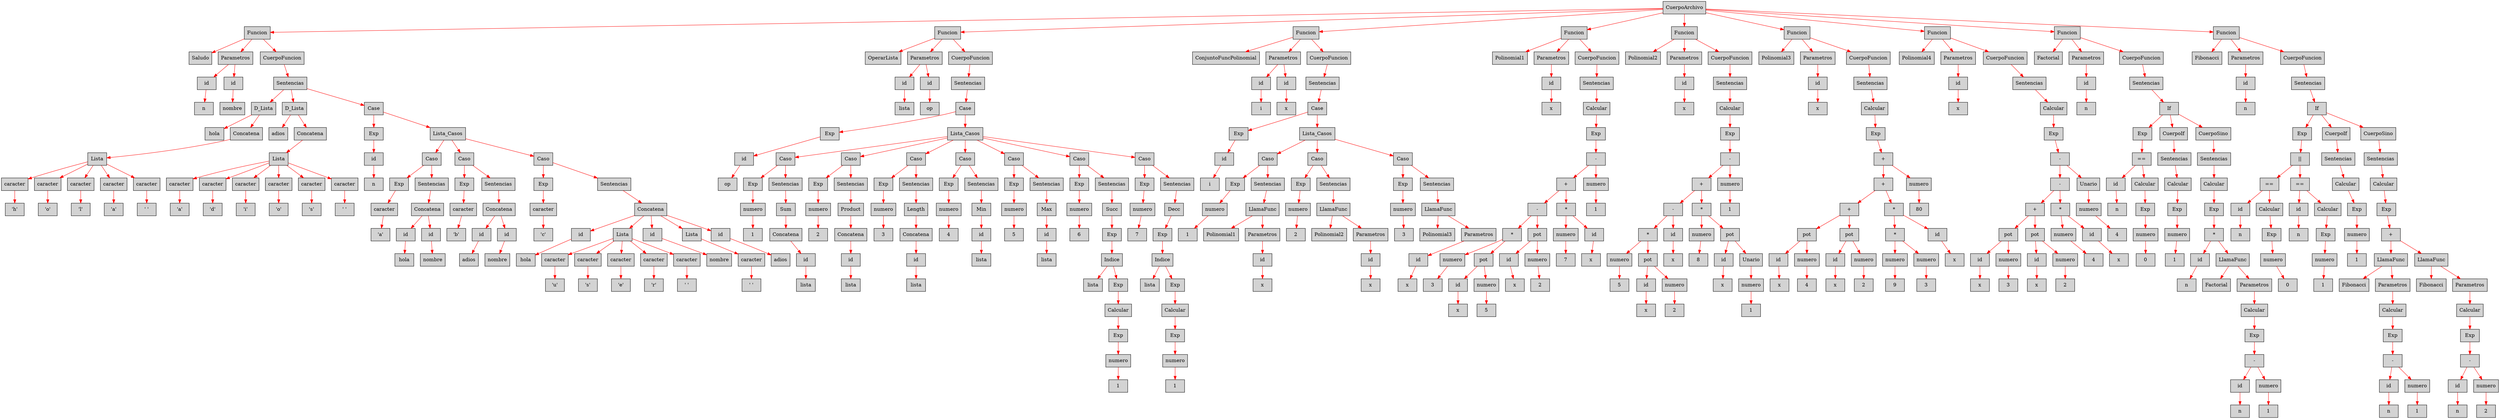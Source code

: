 digraph G {node[shape=box, style=filled]; edge[color=red]
node1072217137[label="CuerpoArchivo"];
 node1072217137->node1534462125;node1534462125[label="Funcion"];
 node1534462125->node849371698;node849371698[label="Saludo"];
 node1534462125->node904856298;node904856298[label="Parametros"];
 node904856298->node1327249746;node1327249746[label="id"];
 node1327249746->node616854396;node616854396[label="n"];
 node904856298->node356791332;node356791332[label="id"];
 node356791332->node1492229172;node1492229172[label="nombre"];
 node1534462125->node1980360913;node1980360913[label="CuerpoFuncion"];
 node1980360913->node1901144831;node1901144831[label="Sentencias"];
 node1901144831->node1166071269;node1166071269[label="D_Lista"];
 node1166071269->node289730909;node289730909[label="hola"];
 node1166071269->node674417860;node674417860[label="Concatena"];
 node674417860->node1355550191;node1355550191[label="Lista"];
 node1355550191->node329307630;node329307630[label="caracter"];
 node329307630->node634912990;node634912990[label="'h'"];
 node1355550191->node464694349;node464694349[label="caracter"];
 node464694349->node723610017;node723610017[label="'o'"];
 node1355550191->node1044108942;node1044108942[label="caracter"];
 node1044108942->node1535176551;node1535176551[label="'l'"];
 node1355550191->node1432281246;node1432281246[label="caracter"];
 node1432281246->node1972566005;node1972566005[label="'a'"];
 node1355550191->node360566895;node360566895[label="caracter"];
 node360566895->node1230700144;node1230700144[label="' '"];
 node1901144831->node1797434837;node1797434837[label="D_Lista"];
 node1797434837->node166576667;node166576667[label="adios"];
 node1797434837->node1927845345;node1927845345[label="Concatena"];
 node1927845345->node1818188978;node1818188978[label="Lista"];
 node1818188978->node317524201;node317524201[label="caracter"];
 node317524201->node1970793909;node1970793909[label="'a'"];
 node1818188978->node1132869991;node1132869991[label="caracter"];
 node1132869991->node1428838249;node1428838249[label="'d'"];
 node1818188978->node804956005;node804956005[label="caracter"];
 node804956005->node1697312106;node1697312106[label="'i'"];
 node1818188978->node395685289;node395685289[label="caracter"];
 node395685289->node277033261;node277033261[label="'o'"];
 node1818188978->node1782087127;node1782087127[label="caracter"];
 node1782087127->node1481346119;node1481346119[label="'s'"];
 node1818188978->node1653185026;node1653185026[label="caracter"];
 node1653185026->node1804256551;node1804256551[label="' '"];
 node1901144831->node1123408708;node1123408708[label="Case"];
 node1123408708->node1188585193;node1188585193[label="Exp"];
 node1188585193->node1756337594;node1756337594[label="id"];
 node1756337594->node1429329525;node1429329525[label="n"];
 node1123408708->node963778668;node963778668[label="Lista_Casos"];
 node963778668->node1029256893;node1029256893[label="Caso"];
 node1029256893->node701458153;node701458153[label="Exp"];
 node701458153->node1914085339;node1914085339[label="caracter"];
 node1914085339->node1536055437;node1536055437[label="'a'"];
 node1029256893->node789995935;node789995935[label="Sentencias"];
 node789995935->node2109518522;node2109518522[label="Concatena"];
 node2109518522->node999428753;node999428753[label="id"];
 node999428753->node317816670;node317816670[label="hola"];
 node2109518522->node242740742;node242740742[label="id"];
 node242740742->node382116880;node382116880[label="nombre"];
 node963778668->node1038822083;node1038822083[label="Caso"];
 node1038822083->node620345775;node620345775[label="Exp"];
 node620345775->node357528808;node357528808[label="caracter"];
 node357528808->node906671221;node906671221[label="'b'"];
 node1038822083->node1381182789;node1381182789[label="Sentencias"];
 node1381182789->node990827105;node990827105[label="Concatena"];
 node990827105->node1434978780;node1434978780[label="id"];
 node1434978780->node918730244;node918730244[label="adios"];
 node990827105->node2100337820;node2100337820[label="id"];
 node2100337820->node820040833;node820040833[label="nombre"];
 node963778668->node624164264;node624164264[label="Caso"];
 node624164264->node115482012;node115482012[label="Exp"];
 node115482012->node2144314784;node2144314784[label="caracter"];
 node2144314784->node1237135876;node1237135876[label="'c'"];
 node624164264->node1943623718;node1943623718[label="Sentencias"];
 node1943623718->node1698805052;node1698805052[label="Concatena"];
 node1698805052->node1738669713;node1738669713[label="id"];
 node1738669713->node1194118515;node1194118515[label="hola"];
 node1698805052->node2114823640;node2114823640[label="Lista"];
 node2114823640->node378341232;node378341232[label="caracter"];
 node378341232->node2125477446;node2125477446[label="'u'"];
 node2114823640->node1599486902;node1599486902[label="caracter"];
 node1599486902->node1290172129;node1290172129[label="'s'"];
 node2114823640->node850288266;node850288266[label="caracter"];
 node850288266->node1305697439;node1305697439[label="'e'"];
 node2114823640->node599151896;node599151896[label="caracter"];
 node599151896->node1545105137;node1545105137[label="'r'"];
 node2114823640->node469905910;node469905910[label="caracter"];
 node469905910->node1273143629;node1273143629[label="' '"];
 node1698805052->node1525494716;node1525494716[label="id"];
 node1525494716->node1159569910;node1159569910[label="nombre"];
 node1698805052->node1218290978;node1218290978[label="Lista"];
 node1218290978->node380341685;node380341685[label="caracter"];
 node380341685->node627588111;node627588111[label="' '"];
 node1698805052->node231881541;node231881541[label="id"];
 node231881541->node683879272;node683879272[label="adios"];
 node1072217137->node1657785824;node1657785824[label="Funcion"];
 node1657785824->node102964722;node102964722[label="OperarLista"];
 node1657785824->node439817824;node439817824[label="Parametros"];
 node439817824->node731837989;node731837989[label="id"];
 node731837989->node933400187;node933400187[label="lista"];
 node439817824->node703646192;node703646192[label="id"];
 node703646192->node190205624;node190205624[label="op"];
 node1657785824->node1462087209;node1462087209[label="CuerpoFuncion"];
 node1462087209->node1960260576;node1960260576[label="Sentencias"];
 node1960260576->node1531435971;node1531435971[label="Case"];
 node1531435971->node1650290077;node1650290077[label="Exp"];
 node1650290077->node418628377;node418628377[label="id"];
 node418628377->node1442233300;node1442233300[label="op"];
 node1531435971->node814410602;node814410602[label="Lista_Casos"];
 node814410602->node967985507;node967985507[label="Caso"];
 node967985507->node1071627847;node1071627847[label="Exp"];
 node1071627847->node1595378291;node1595378291[label="numero"];
 node1595378291->node941751104;node941751104[label="1"];
 node967985507->node334713974;node334713974[label="Sentencias"];
 node334713974->node1360854473;node1360854473[label="Sum"];
 node1360854473->node842772875;node842772875[label="Concatena"];
 node842772875->node100116343;node100116343[label="id"];
 node100116343->node204342107;node204342107[label="lista"];
 node814410602->node988431778;node988431778[label="Caso"];
 node988431778->node1429347485;node1429347485[label="Exp"];
 node1429347485->node1841743187;node1841743187[label="numero"];
 node1841743187->node294528875;node294528875[label="2"];
 node988431778->node2032252845;node2032252845[label="Sentencias"];
 node2032252845->node1009949408;node1009949408[label="Product"];
 node1009949408->node1736785000;node1736785000[label="Concatena"];
 node1736785000->node122743436;node122743436[label="id"];
 node122743436->node1941485844;node1941485844[label="lista"];
 node814410602->node1534449689;node1534449689[label="Caso"];
 node1534449689->node366860643;node366860643[label="Exp"];
 node366860643->node366564830;node366564830[label="numero"];
 node366564830->node597638760;node597638760[label="3"];
 node1534449689->node1449107218;node1449107218[label="Sentencias"];
 node1449107218->node766657147;node766657147[label="Length"];
 node766657147->node1914340790;node1914340790[label="Concatena"];
 node1914340790->node682400227;node682400227[label="id"];
 node682400227->node44115179;node44115179[label="lista"];
 node814410602->node1027546974;node1027546974[label="Caso"];
 node1027546974->node464394874;node464394874[label="Exp"];
 node464394874->node1459743597;node1459743597[label="numero"];
 node1459743597->node1552685850;node1552685850[label="4"];
 node1027546974->node428620346;node428620346[label="Sentencias"];
 node428620346->node1914347195;node1914347195[label="Min"];
 node1914347195->node706234646;node706234646[label="id"];
 node706234646->node376492932;node376492932[label="lista"];
 node814410602->node1859479194;node1859479194[label="Caso"];
 node1859479194->node1218237117;node1218237117[label="Exp"];
 node1218237117->node539259457;node539259457[label="numero"];
 node539259457->node811104562;node811104562[label="5"];
 node1859479194->node1979459605;node1979459605[label="Sentencias"];
 node1979459605->node1532695853;node1532695853[label="Max"];
 node1532695853->node1483653757;node1483653757[label="id"];
 node1483653757->node722252203;node722252203[label="lista"];
 node814410602->node1059362911;node1059362911[label="Caso"];
 node1059362911->node1020596459;node1020596459[label="Exp"];
 node1020596459->node310788134;node310788134[label="numero"];
 node310788134->node1556687412;node1556687412[label="6"];
 node1059362911->node1194637202;node1194637202[label="Sentencias"];
 node1194637202->node1408415191;node1408415191[label="Succ"];
 node1408415191->node1934969087;node1934969087[label="Exp"];
 node1934969087->node1717064747;node1717064747[label="Indice"];
 node1717064747->node78833493;node78833493[label="lista"];
 node1717064747->node1109960217;node1109960217[label="Exp"];
 node1109960217->node467864595;node467864595[label="Calcular"];
 node467864595->node1061087816;node1061087816[label="Exp"];
 node1061087816->node749025973;node749025973[label="numero"];
 node749025973->node733632854;node733632854[label="1"];
 node814410602->node683301798;node683301798[label="Caso"];
 node683301798->node1621006419;node1621006419[label="Exp"];
 node1621006419->node1701541479;node1701541479[label="numero"];
 node1701541479->node476246901;node476246901[label="7"];
 node683301798->node1728048180;node1728048180[label="Sentencias"];
 node1728048180->node1916255416;node1916255416[label="Decc"];
 node1916255416->node1280390359;node1280390359[label="Exp"];
 node1280390359->node1193516915;node1193516915[label="Indice"];
 node1193516915->node1579439599;node1579439599[label="lista"];
 node1193516915->node297398511;node297398511[label="Exp"];
 node297398511->node1418430851;node1418430851[label="Calcular"];
 node1418430851->node260590694;node260590694[label="Exp"];
 node260590694->node1937763157;node1937763157[label="numero"];
 node1937763157->node765416285;node765416285[label="1"];
 node1072217137->node634392828;node634392828[label="Funcion"];
 node634392828->node1752597340;node1752597340[label="ConjuntoFuncPolinomial"];
 node634392828->node1692395588;node1692395588[label="Parametros"];
 node1692395588->node864897593;node864897593[label="id"];
 node864897593->node377486148;node377486148[label="i"];
 node1692395588->node1255143092;node1255143092[label="id"];
 node1255143092->node1363786337;node1363786337[label="x"];
 node634392828->node139263731;node139263731[label="CuerpoFuncion"];
 node139263731->node1627423077;node1627423077[label="Sentencias"];
 node1627423077->node1422897575;node1422897575[label="Case"];
 node1422897575->node1221170157;node1221170157[label="Exp"];
 node1221170157->node656234337;node656234337[label="id"];
 node656234337->node1123279182;node1123279182[label="i"];
 node1422897575->node1805132350;node1805132350[label="Lista_Casos"];
 node1805132350->node1867154011;node1867154011[label="Caso"];
 node1867154011->node581002892;node581002892[label="Exp"];
 node581002892->node2139429383;node2139429383[label="numero"];
 node2139429383->node1436962331;node1436962331[label="1"];
 node1867154011->node1850037934;node1850037934[label="Sentencias"];
 node1850037934->node1199163628;node1199163628[label="LlamaFunc"];
 node1199163628->node276539174;node276539174[label="Polinomial1"];
 node1199163628->node2001401252;node2001401252[label="Parametros"];
 node2001401252->node872295877;node872295877[label="id"];
 node872295877->node986299902;node986299902[label="x"];
 node1805132350->node2009493270;node2009493270[label="Caso"];
 node2009493270->node1459704735;node1459704735[label="Exp"];
 node1459704735->node357813439;node357813439[label="numero"];
 node357813439->node1644344742;node1644344742[label="2"];
 node2009493270->node653838383;node653838383[label="Sentencias"];
 node653838383->node2067327684;node2067327684[label="LlamaFunc"];
 node2067327684->node1879439144;node1879439144[label="Polinomial2"];
 node2067327684->node123585291;node123585291[label="Parametros"];
 node123585291->node1736755839;node1736755839[label="id"];
 node1736755839->node1540776577;node1540776577[label="x"];
 node1805132350->node78996068;node78996068[label="Caso"];
 node78996068->node1830399074;node1830399074[label="Exp"];
 node1830399074->node747586700;node747586700[label="numero"];
 node747586700->node1151724022;node1151724022[label="3"];
 node78996068->node1798051140;node1798051140[label="Sentencias"];
 node1798051140->node1274466047;node1274466047[label="LlamaFunc"];
 node1274466047->node487278633;node487278633[label="Polinomial3"];
 node1274466047->node1980430375;node1980430375[label="Parametros"];
 node1980430375->node2097632663;node2097632663[label="id"];
 node2097632663->node8121854;node8121854[label="x"];
 node1072217137->node1198962648;node1198962648[label="Funcion"];
 node1198962648->node1713153233;node1713153233[label="Polinomial1"];
 node1198962648->node569437800;node569437800[label="Parametros"];
 node569437800->node2126242741;node2126242741[label="id"];
 node2126242741->node201413581;node201413581[label="x"];
 node1198962648->node263734448;node263734448[label="CuerpoFuncion"];
 node263734448->node698185857;node698185857[label="Sentencias"];
 node698185857->node144347212;node144347212[label="Calcular"];
 node144347212->node235087273;node235087273[label="Exp"];
 node235087273->node1137929501;node1137929501[label="-"];
 node1137929501->node21519510;node21519510[label="+"];
 node21519510->node1561113603;node1561113603[label="-"];
 node1561113603->node1253440614;node1253440614[label="*"];
 node1253440614->node307682216;node307682216[label="numero"];
 node307682216->node1371113880;node1371113880[label="3"];
 node1253440614->node1764594432;node1764594432[label="pot"];
 node1764594432->node203297935;node203297935[label="id"];
 node203297935->node682693951;node682693951[label="x"];
 node1764594432->node895073528;node895073528[label="numero"];
 node895073528->node812223680;node812223680[label="5"];
 node1561113603->node1286560814;node1286560814[label="pot"];
 node1286560814->node1821876329;node1821876329[label="id"];
 node1821876329->node340881279;node340881279[label="x"];
 node1286560814->node1747119801;node1747119801[label="numero"];
 node1747119801->node1582989759;node1582989759[label="2"];
 node21519510->node253753077;node253753077[label="*"];
 node253753077->node279599870;node279599870[label="numero"];
 node279599870->node1870801268;node1870801268[label="7"];
 node253753077->node1700727362;node1700727362[label="id"];
 node1700727362->node361226306;node361226306[label="x"];
 node1137929501->node1471686054;node1471686054[label="numero"];
 node1471686054->node688881580;node688881580[label="1"];
 node1072217137->node874479061;node874479061[label="Funcion"];
 node874479061->node506470116;node506470116[label="Polinomial2"];
 node874479061->node145989009;node145989009[label="Parametros"];
 node145989009->node1519612212;node1519612212[label="id"];
 node1519612212->node355290726;node355290726[label="x"];
 node874479061->node192193817;node192193817[label="CuerpoFuncion"];
 node192193817->node532672243;node532672243[label="Sentencias"];
 node532672243->node1592014561;node1592014561[label="Calcular"];
 node1592014561->node558173477;node558173477[label="Exp"];
 node558173477->node263665785;node263665785[label="-"];
 node263665785->node1864341258;node1864341258[label="+"];
 node1864341258->node280225590;node280225590[label="-"];
 node280225590->node429321248;node429321248[label="*"];
 node429321248->node802450331;node802450331[label="numero"];
 node802450331->node1012928172;node1012928172[label="5"];
 node429321248->node862311489;node862311489[label="pot"];
 node862311489->node490527201;node490527201[label="id"];
 node490527201->node288940398;node288940398[label="x"];
 node862311489->node756123787;node756123787[label="numero"];
 node756123787->node810256052;node810256052[label="2"];
 node280225590->node1262723725;node1262723725[label="id"];
 node1262723725->node489036058;node489036058[label="x"];
 node1864341258->node1012043749;node1012043749[label="*"];
 node1012043749->node1346420989;node1346420989[label="numero"];
 node1346420989->node113330098;node113330098[label="8"];
 node1012043749->node729964729;node729964729[label="pot"];
 node729964729->node59244427;node59244427[label="id"];
 node59244427->node1427537966;node1427537966[label="x"];
 node729964729->node1508286953;node1508286953[label="Unario"];
 node1508286953->node1641645508;node1641645508[label="numero"];
 node1641645508->node1562265043;node1562265043[label="1"];
 node263665785->node1021880750;node1021880750[label="numero"];
 node1021880750->node1349369395;node1349369395[label="1"];
 node1072217137->node2109208159;node2109208159[label="Funcion"];
 node2109208159->node1378354407;node1378354407[label="Polinomial3"];
 node2109208159->node729051861;node729051861[label="Parametros"];
 node729051861->node374726062;node374726062[label="id"];
 node374726062->node1410520117;node1410520117[label="x"];
 node2109208159->node1175448940;node1175448940[label="CuerpoFuncion"];
 node1175448940->node1323687330;node1323687330[label="Sentencias"];
 node1323687330->node1994768765;node1994768765[label="Calcular"];
 node1994768765->node882118888;node882118888[label="Exp"];
 node882118888->node231341979;node231341979[label="+"];
 node231341979->node1839283021;node1839283021[label="+"];
 node1839283021->node899150253;node899150253[label="+"];
 node899150253->node554738855;node554738855[label="pot"];
 node554738855->node1667740217;node1667740217[label="id"];
 node1667740217->node125343307;node125343307[label="x"];
 node554738855->node224925072;node224925072[label="numero"];
 node224925072->node704232710;node704232710[label="4"];
 node899150253->node2001806458;node2001806458[label="pot"];
 node2001806458->node878198293;node878198293[label="id"];
 node878198293->node2043767195;node2043767195[label="x"];
 node2001806458->node497351210;node497351210[label="numero"];
 node497351210->node1671986960;node1671986960[label="2"];
 node1839283021->node385175014;node385175014[label="*"];
 node385175014->node1687843602;node1687843602[label="*"];
 node1687843602->node1591058433;node1591058433[label="numero"];
 node1591058433->node2124743732;node2124743732[label="9"];
 node1687843602->node1107553403;node1107553403[label="numero"];
 node1107553403->node1974863306;node1974863306[label="3"];
 node385175014->node110126805;node110126805[label="id"];
 node110126805->node1346520727;node1346520727[label="x"];
 node231341979->node226433232;node226433232[label="numero"];
 node226433232->node1218630880;node1218630880[label="80"];
 node1072217137->node1300346351;node1300346351[label="Funcion"];
 node1300346351->node263529526;node263529526[label="Polinomial4"];
 node1300346351->node2063144072;node2063144072[label="Parametros"];
 node2063144072->node614648547;node614648547[label="id"];
 node614648547->node1682713941;node1682713941[label="x"];
 node1300346351->node1123955070;node1123955070[label="CuerpoFuncion"];
 node1123955070->node1880170749;node1880170749[label="Sentencias"];
 node1880170749->node1121323470;node1121323470[label="Calcular"];
 node1121323470->node1198891588;node1198891588[label="Exp"];
 node1198891588->node1949502997;node1949502997[label="-"];
 node1949502997->node232574630;node232574630[label="-"];
 node232574630->node2142645930;node2142645930[label="+"];
 node2142645930->node364631194;node364631194[label="pot"];
 node364631194->node2039751582;node2039751582[label="id"];
 node2039751582->node316042228;node316042228[label="x"];
 node364631194->node1549522042;node1549522042[label="numero"];
 node1549522042->node386909295;node386909295[label="3"];
 node2142645930->node1340054979;node1340054979[label="pot"];
 node1340054979->node1861735943;node1861735943[label="id"];
 node1861735943->node1821194151;node1821194151[label="x"];
 node1340054979->node97037029;node97037029[label="numero"];
 node97037029->node910827034;node910827034[label="2"];
 node232574630->node1717412154;node1717412154[label="*"];
 node1717412154->node1667793497;node1667793497[label="numero"];
 node1667793497->node599229267;node599229267[label="4"];
 node1717412154->node1173087217;node1173087217[label="id"];
 node1173087217->node1320472071;node1320472071[label="x"];
 node1949502997->node1768552386;node1768552386[label="Unario"];
 node1768552386->node1994087591;node1994087591[label="numero"];
 node1994087591->node1815469542;node1815469542[label="4"];
 node1072217137->node68809361;node68809361[label="Funcion"];
 node68809361->node577290807;node577290807[label="Factorial"];
 node68809361->node242912441;node242912441[label="Parametros"];
 node242912441->node1289923197;node1289923197[label="id"];
 node1289923197->node128205834;node128205834[label="n"];
 node68809361->node1664698291;node1664698291[label="CuerpoFuncion"];
 node1664698291->node964427817;node964427817[label="Sentencias"];
 node964427817->node1611981881;node1611981881[label="If"];
 node1611981881->node1169520677;node1169520677[label="Exp"];
 node1169520677->node1821944831;node1821944831[label="=="];
 node1821944831->node901550861;node901550861[label="id"];
 node901550861->node1917750447;node1917750447[label="n"];
 node1821944831->node483702419;node483702419[label="Calcular"];
 node483702419->node901390757;node901390757[label="Exp"];
 node901390757->node1682958564;node1682958564[label="numero"];
 node1682958564->node1658993462;node1658993462[label="0"];
 node1611981881->node1530620375;node1530620375[label="CuerpoIf"];
 node1530620375->node1072225308;node1072225308[label="Sentencias"];
 node1072225308->node620436429;node620436429[label="Calcular"];
 node620436429->node1463005167;node1463005167[label="Exp"];
 node1463005167->node1472598287;node1472598287[label="numero"];
 node1472598287->node783757271;node783757271[label="1"];
 node1611981881->node1382972607;node1382972607[label="CuerpoSino"];
 node1382972607->node409533898;node409533898[label="Sentencias"];
 node409533898->node2135017889;node2135017889[label="Calcular"];
 node2135017889->node1746896905;node1746896905[label="Exp"];
 node1746896905->node1228245553;node1228245553[label="*"];
 node1228245553->node376223856;node376223856[label="id"];
 node376223856->node1737586653;node1737586653[label="n"];
 node1228245553->node1935340774;node1935340774[label="LlamaFunc"];
 node1935340774->node375102654;node375102654[label="Factorial"];
 node1935340774->node1703348541;node1703348541[label="Parametros"];
 node1703348541->node163886543;node163886543[label="Calcular"];
 node163886543->node765300181;node765300181[label="Exp"];
 node765300181->node1743342260;node1743342260[label="-"];
 node1743342260->node981100949;node981100949[label="id"];
 node981100949->node373082584;node373082584[label="n"];
 node1743342260->node1468931567;node1468931567[label="numero"];
 node1468931567->node2048868672;node2048868672[label="1"];
 node1072217137->node331397463;node331397463[label="Funcion"];
 node331397463->node1665323262;node1665323262[label="Fibonacci"];
 node331397463->node1141168156;node1141168156[label="Parametros"];
 node1141168156->node1150387357;node1150387357[label="id"];
 node1150387357->node1376622425;node1376622425[label="n"];
 node331397463->node666728646;node666728646[label="CuerpoFuncion"];
 node666728646->node1159430165;node1159430165[label="Sentencias"];
 node1159430165->node233197895;node233197895[label="If"];
 node233197895->node862959869;node862959869[label="Exp"];
 node862959869->node2144898334;node2144898334[label="||"];
 node2144898334->node1717215704;node1717215704[label="=="];
 node1717215704->node1493805117;node1493805117[label="id"];
 node1493805117->node401562545;node401562545[label="n"];
 node1717215704->node744789039;node744789039[label="Calcular"];
 node744789039->node528720922;node528720922[label="Exp"];
 node528720922->node199212951;node199212951[label="numero"];
 node199212951->node1719685006;node1719685006[label="0"];
 node2144898334->node1850571421;node1850571421[label="=="];
 node1850571421->node1819062330;node1819062330[label="id"];
 node1819062330->node439982375;node439982375[label="n"];
 node1850571421->node2116114897;node2116114897[label="Calcular"];
 node2116114897->node2067615002;node2067615002[label="Exp"];
 node2067615002->node1926876967;node1926876967[label="numero"];
 node1926876967->node620728570;node620728570[label="1"];
 node233197895->node1357167205;node1357167205[label="CuerpoIf"];
 node1357167205->node1092647166;node1092647166[label="Sentencias"];
 node1092647166->node2101098250;node2101098250[label="Calcular"];
 node2101098250->node622592023;node622592023[label="Exp"];
 node622592023->node1348378947;node1348378947[label="numero"];
 node1348378947->node310101054;node310101054[label="1"];
 node233197895->node241382684;node241382684[label="CuerpoSino"];
 node241382684->node1270517887;node1270517887[label="Sentencias"];
 node1270517887->node1850434802;node1850434802[label="Calcular"];
 node1850434802->node576522033;node576522033[label="Exp"];
 node576522033->node897654195;node897654195[label="+"];
 node897654195->node715606548;node715606548[label="LlamaFunc"];
 node715606548->node536794950;node536794950[label="Fibonacci"];
 node715606548->node1431322375;node1431322375[label="Parametros"];
 node1431322375->node1744948379;node1744948379[label="Calcular"];
 node1744948379->node2028391525;node2028391525[label="Exp"];
 node2028391525->node290156760;node290156760[label="-"];
 node290156760->node1169677809;node1169677809[label="id"];
 node1169677809->node590652616;node590652616[label="n"];
 node290156760->node1837093167;node1837093167[label="numero"];
 node1837093167->node670605800;node670605800[label="1"];
 node897654195->node1549510835;node1549510835[label="LlamaFunc"];
 node1549510835->node1515144468;node1515144468[label="Fibonacci"];
 node1549510835->node1227489755;node1227489755[label="Parametros"];
 node1227489755->node725556983;node725556983[label="Calcular"];
 node725556983->node706749715;node706749715[label="Exp"];
 node706749715->node182956710;node182956710[label="-"];
 node182956710->node333074168;node333074168[label="id"];
 node333074168->node1078010578;node1078010578[label="n"];
 node182956710->node1810014068;node1810014068[label="numero"];
 node1810014068->node1554477612;node1554477612[label="2"];

}
